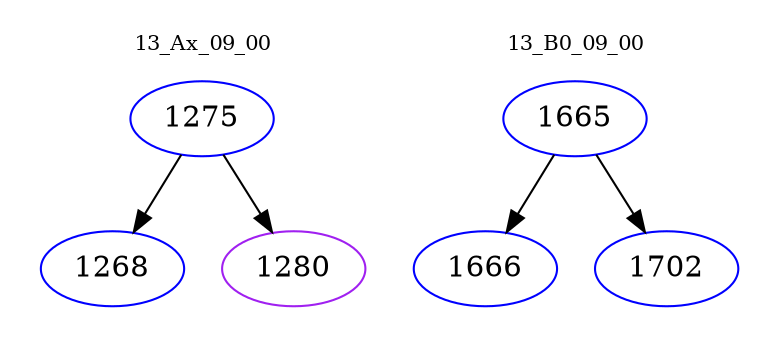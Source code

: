 digraph{
subgraph cluster_0 {
color = white
label = "13_Ax_09_00";
fontsize=10;
T0_1275 [label="1275", color="blue"]
T0_1275 -> T0_1268 [color="black"]
T0_1268 [label="1268", color="blue"]
T0_1275 -> T0_1280 [color="black"]
T0_1280 [label="1280", color="purple"]
}
subgraph cluster_1 {
color = white
label = "13_B0_09_00";
fontsize=10;
T1_1665 [label="1665", color="blue"]
T1_1665 -> T1_1666 [color="black"]
T1_1666 [label="1666", color="blue"]
T1_1665 -> T1_1702 [color="black"]
T1_1702 [label="1702", color="blue"]
}
}
